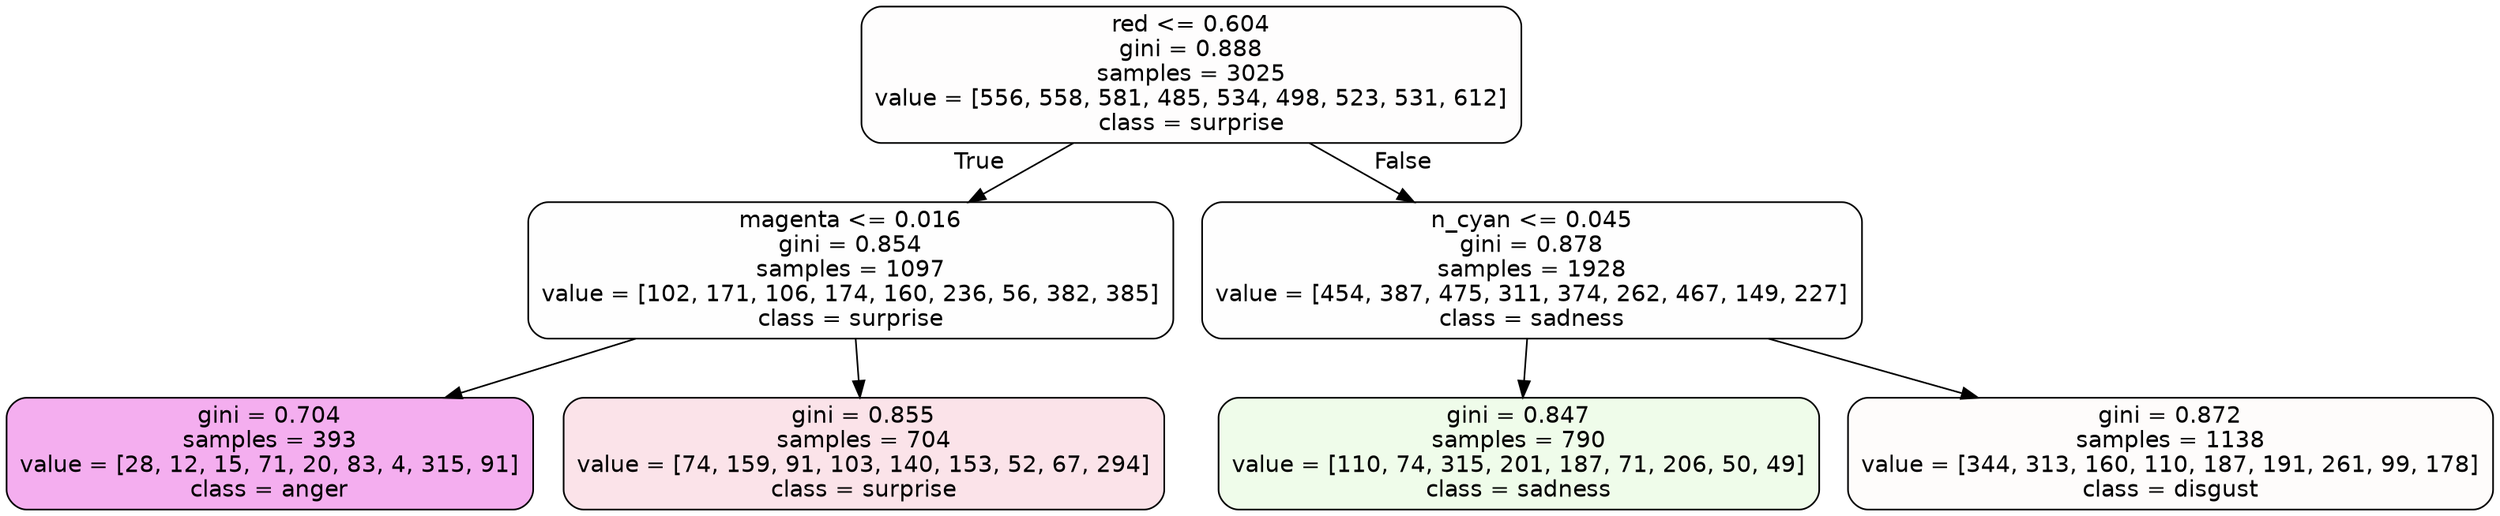 digraph Tree {
node [shape=box, style="filled, rounded", color="black", fontname=helvetica] ;
edge [fontname=helvetica] ;
0 [label="red <= 0.604\ngini = 0.888\nsamples = 3025\nvalue = [556, 558, 581, 485, 534, 498, 523, 531, 612]\nclass = surprise", fillcolor="#e5396402"] ;
1 [label="magenta <= 0.016\ngini = 0.854\nsamples = 1097\nvalue = [102, 171, 106, 174, 160, 236, 56, 382, 385]\nclass = surprise", fillcolor="#e5396401"] ;
0 -> 1 [labeldistance=2.5, labelangle=45, headlabel="True"] ;
2 [label="gini = 0.704\nsamples = 393\nvalue = [28, 12, 15, 71, 20, 83, 4, 315, 91]\nclass = anger", fillcolor="#e539d768"] ;
1 -> 2 ;
3 [label="gini = 0.855\nsamples = 704\nvalue = [74, 159, 91, 103, 140, 153, 52, 67, 294]\nclass = surprise", fillcolor="#e5396423"] ;
1 -> 3 ;
4 [label="n_cyan <= 0.045\ngini = 0.878\nsamples = 1928\nvalue = [454, 387, 475, 311, 374, 262, 467, 149, 227]\nclass = sadness", fillcolor="#64e53901"] ;
0 -> 4 [labeldistance=2.5, labelangle=-45, headlabel="False"] ;
5 [label="gini = 0.847\nsamples = 790\nvalue = [110, 74, 315, 201, 187, 71, 206, 50, 49]\nclass = sadness", fillcolor="#64e5391a"] ;
4 -> 5 ;
6 [label="gini = 0.872\nsamples = 1138\nvalue = [344, 313, 160, 110, 187, 191, 261, 99, 178]\nclass = disgust", fillcolor="#e5813905"] ;
4 -> 6 ;
}